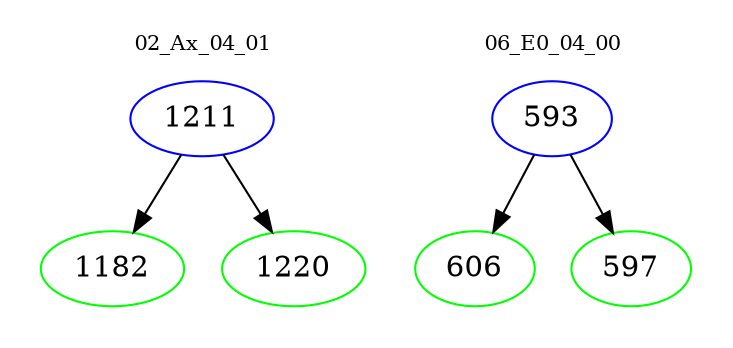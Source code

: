 digraph{
subgraph cluster_0 {
color = white
label = "02_Ax_04_01";
fontsize=10;
T0_1211 [label="1211", color="blue"]
T0_1211 -> T0_1182 [color="black"]
T0_1182 [label="1182", color="green"]
T0_1211 -> T0_1220 [color="black"]
T0_1220 [label="1220", color="green"]
}
subgraph cluster_1 {
color = white
label = "06_E0_04_00";
fontsize=10;
T1_593 [label="593", color="blue"]
T1_593 -> T1_606 [color="black"]
T1_606 [label="606", color="green"]
T1_593 -> T1_597 [color="black"]
T1_597 [label="597", color="green"]
}
}
